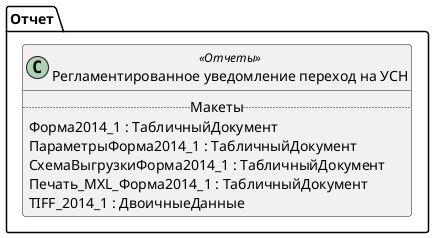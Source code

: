 ﻿@startuml РегламентированноеУведомлениеПереходНаУСН
'!include templates.wsd
'..\include templates.wsd
class Отчет.РегламентированноеУведомлениеПереходНаУСН as "Регламентированное уведомление переход на УСН" <<Отчеты>>
{
..Макеты..
Форма2014_1 : ТабличныйДокумент
ПараметрыФорма2014_1 : ТабличныйДокумент
СхемаВыгрузкиФорма2014_1 : ТабличныйДокумент
Печать_MXL_Форма2014_1 : ТабличныйДокумент
TIFF_2014_1 : ДвоичныеДанные
}
@enduml
